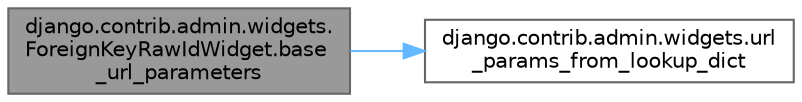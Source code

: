 digraph "django.contrib.admin.widgets.ForeignKeyRawIdWidget.base_url_parameters"
{
 // LATEX_PDF_SIZE
  bgcolor="transparent";
  edge [fontname=Helvetica,fontsize=10,labelfontname=Helvetica,labelfontsize=10];
  node [fontname=Helvetica,fontsize=10,shape=box,height=0.2,width=0.4];
  rankdir="LR";
  Node1 [id="Node000001",label="django.contrib.admin.widgets.\lForeignKeyRawIdWidget.base\l_url_parameters",height=0.2,width=0.4,color="gray40", fillcolor="grey60", style="filled", fontcolor="black",tooltip=" "];
  Node1 -> Node2 [id="edge1_Node000001_Node000002",color="steelblue1",style="solid",tooltip=" "];
  Node2 [id="Node000002",label="django.contrib.admin.widgets.url\l_params_from_lookup_dict",height=0.2,width=0.4,color="grey40", fillcolor="white", style="filled",URL="$namespacedjango_1_1contrib_1_1admin_1_1widgets.html#a3ce551c41e0fb99127765888f6963e53",tooltip=" "];
}
